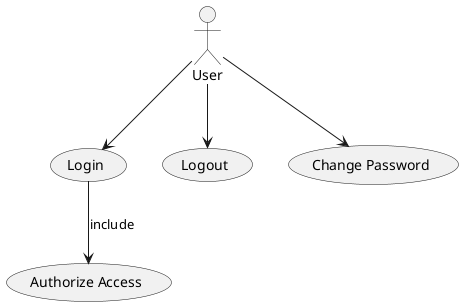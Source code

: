 @startuml
!define RECTANGLE class

actor "User" as USER

usecase "Login" as UC_Login
usecase "Logout" as UC_Logout
usecase "Change Password" as UC_ChangePassword
usecase "Authorize Access" as UC_Authorize

USER --> UC_Login
USER --> UC_Logout
USER --> UC_ChangePassword
UC_Login --> UC_Authorize : include

@enduml
